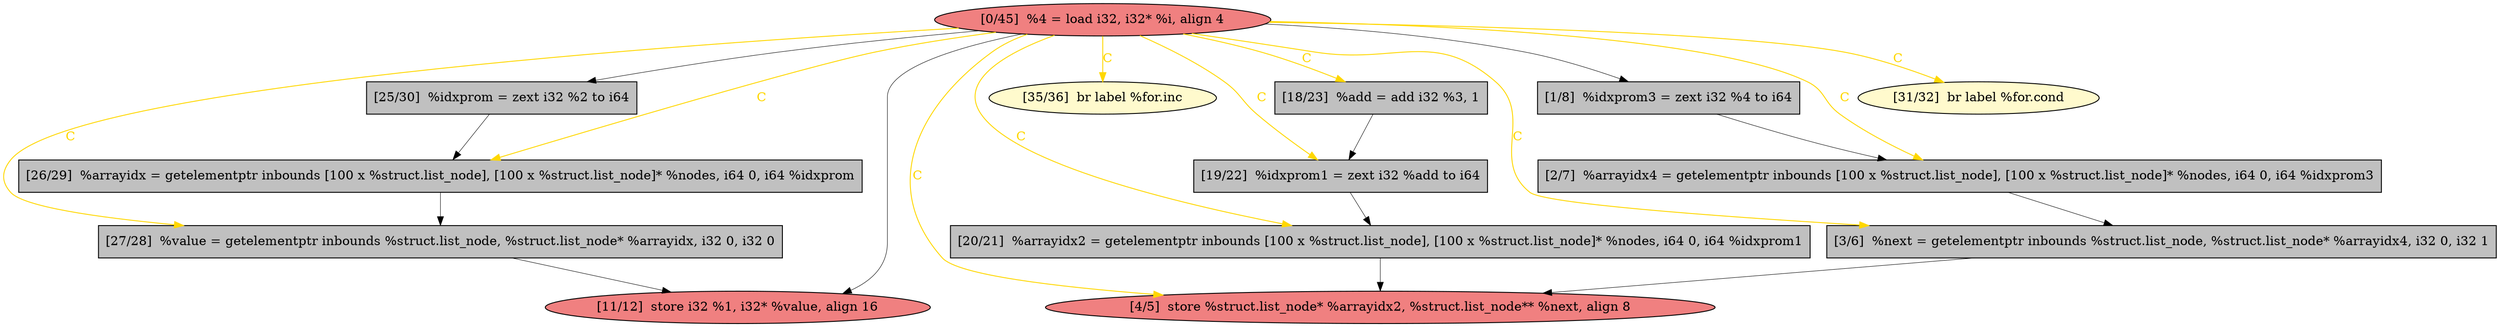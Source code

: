 
digraph G {


node904 [fillcolor=grey,label="[27/28]  %value = getelementptr inbounds %struct.list_node, %struct.list_node* %arrayidx, i32 0, i32 0",shape=rectangle,style=filled ]
node903 [fillcolor=grey,label="[18/23]  %add = add i32 %3, 1",shape=rectangle,style=filled ]
node902 [fillcolor=grey,label="[19/22]  %idxprom1 = zext i32 %add to i64",shape=rectangle,style=filled ]
node901 [fillcolor=grey,label="[3/6]  %next = getelementptr inbounds %struct.list_node, %struct.list_node* %arrayidx4, i32 0, i32 1",shape=rectangle,style=filled ]
node905 [fillcolor=lightcoral,label="[11/12]  store i32 %1, i32* %value, align 16",shape=ellipse,style=filled ]
node899 [fillcolor=grey,label="[20/21]  %arrayidx2 = getelementptr inbounds [100 x %struct.list_node], [100 x %struct.list_node]* %nodes, i64 0, i64 %idxprom1",shape=rectangle,style=filled ]
node898 [fillcolor=lightcoral,label="[0/45]  %4 = load i32, i32* %i, align 4",shape=ellipse,style=filled ]
node893 [fillcolor=lemonchiffon,label="[35/36]  br label %for.inc",shape=ellipse,style=filled ]
node892 [fillcolor=grey,label="[26/29]  %arrayidx = getelementptr inbounds [100 x %struct.list_node], [100 x %struct.list_node]* %nodes, i64 0, i64 %idxprom",shape=rectangle,style=filled ]
node894 [fillcolor=grey,label="[2/7]  %arrayidx4 = getelementptr inbounds [100 x %struct.list_node], [100 x %struct.list_node]* %nodes, i64 0, i64 %idxprom3",shape=rectangle,style=filled ]
node895 [fillcolor=grey,label="[25/30]  %idxprom = zext i32 %2 to i64",shape=rectangle,style=filled ]
node896 [fillcolor=grey,label="[1/8]  %idxprom3 = zext i32 %4 to i64",shape=rectangle,style=filled ]
node900 [fillcolor=lightcoral,label="[4/5]  store %struct.list_node* %arrayidx2, %struct.list_node** %next, align 8",shape=ellipse,style=filled ]
node897 [fillcolor=lemonchiffon,label="[31/32]  br label %for.cond",shape=ellipse,style=filled ]

node898->node903 [style=solid,color=gold,label="C",penwidth=1.0,fontcolor=gold ]
node898->node894 [style=solid,color=gold,label="C",penwidth=1.0,fontcolor=gold ]
node898->node902 [style=solid,color=gold,label="C",penwidth=1.0,fontcolor=gold ]
node904->node905 [style=solid,color=black,label="",penwidth=0.5,fontcolor=black ]
node898->node893 [style=solid,color=gold,label="C",penwidth=1.0,fontcolor=gold ]
node898->node892 [style=solid,color=gold,label="C",penwidth=1.0,fontcolor=gold ]
node898->node895 [style=solid,color=black,label="",penwidth=0.5,fontcolor=black ]
node903->node902 [style=solid,color=black,label="",penwidth=0.5,fontcolor=black ]
node898->node901 [style=solid,color=gold,label="C",penwidth=1.0,fontcolor=gold ]
node898->node899 [style=solid,color=gold,label="C",penwidth=1.0,fontcolor=gold ]
node898->node897 [style=solid,color=gold,label="C",penwidth=1.0,fontcolor=gold ]
node894->node901 [style=solid,color=black,label="",penwidth=0.5,fontcolor=black ]
node895->node892 [style=solid,color=black,label="",penwidth=0.5,fontcolor=black ]
node898->node905 [style=solid,color=black,label="",penwidth=0.5,fontcolor=black ]
node898->node896 [style=solid,color=black,label="",penwidth=0.5,fontcolor=black ]
node899->node900 [style=solid,color=black,label="",penwidth=0.5,fontcolor=black ]
node898->node900 [style=solid,color=gold,label="C",penwidth=1.0,fontcolor=gold ]
node901->node900 [style=solid,color=black,label="",penwidth=0.5,fontcolor=black ]
node896->node894 [style=solid,color=black,label="",penwidth=0.5,fontcolor=black ]
node902->node899 [style=solid,color=black,label="",penwidth=0.5,fontcolor=black ]
node892->node904 [style=solid,color=black,label="",penwidth=0.5,fontcolor=black ]
node898->node904 [style=solid,color=gold,label="C",penwidth=1.0,fontcolor=gold ]


}
